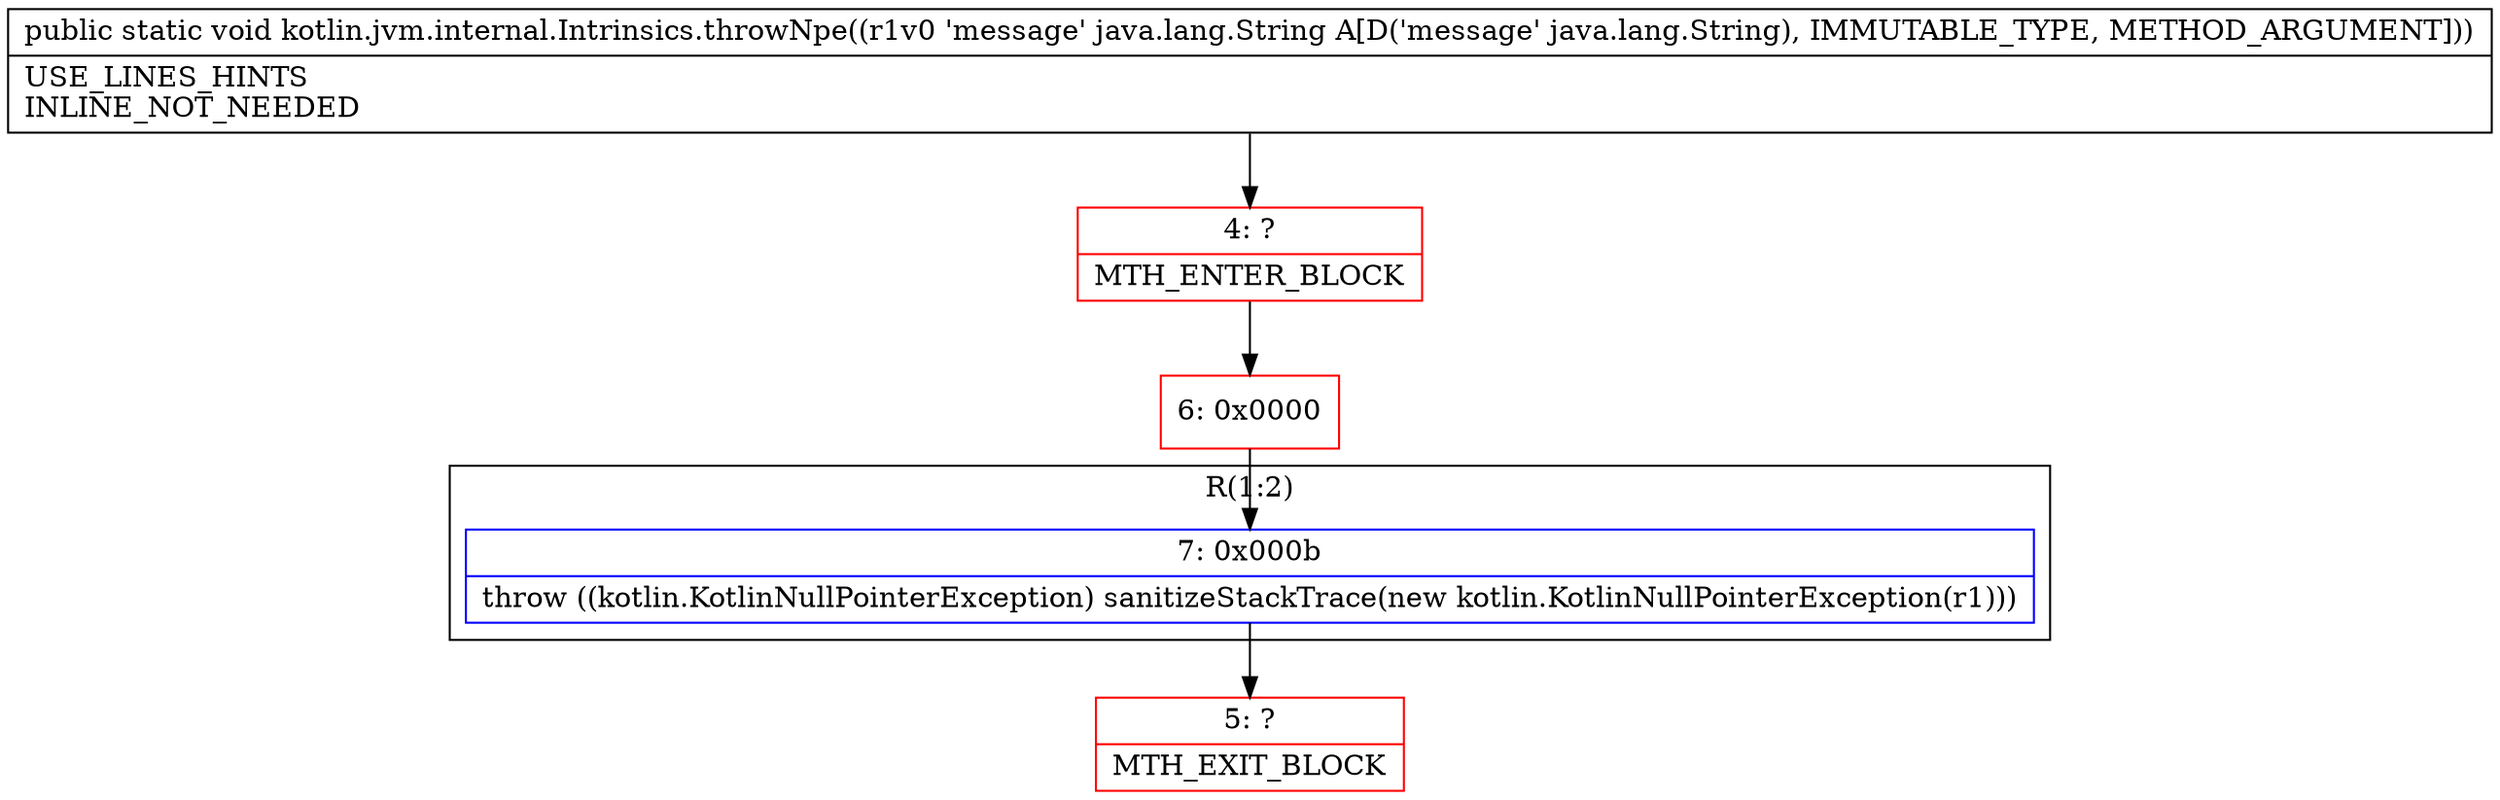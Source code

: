 digraph "CFG forkotlin.jvm.internal.Intrinsics.throwNpe(Ljava\/lang\/String;)V" {
subgraph cluster_Region_1893058977 {
label = "R(1:2)";
node [shape=record,color=blue];
Node_7 [shape=record,label="{7\:\ 0x000b|throw ((kotlin.KotlinNullPointerException) sanitizeStackTrace(new kotlin.KotlinNullPointerException(r1)))\l}"];
}
Node_4 [shape=record,color=red,label="{4\:\ ?|MTH_ENTER_BLOCK\l}"];
Node_6 [shape=record,color=red,label="{6\:\ 0x0000}"];
Node_5 [shape=record,color=red,label="{5\:\ ?|MTH_EXIT_BLOCK\l}"];
MethodNode[shape=record,label="{public static void kotlin.jvm.internal.Intrinsics.throwNpe((r1v0 'message' java.lang.String A[D('message' java.lang.String), IMMUTABLE_TYPE, METHOD_ARGUMENT]))  | USE_LINES_HINTS\lINLINE_NOT_NEEDED\l}"];
MethodNode -> Node_4;Node_7 -> Node_5;
Node_4 -> Node_6;
Node_6 -> Node_7;
}

